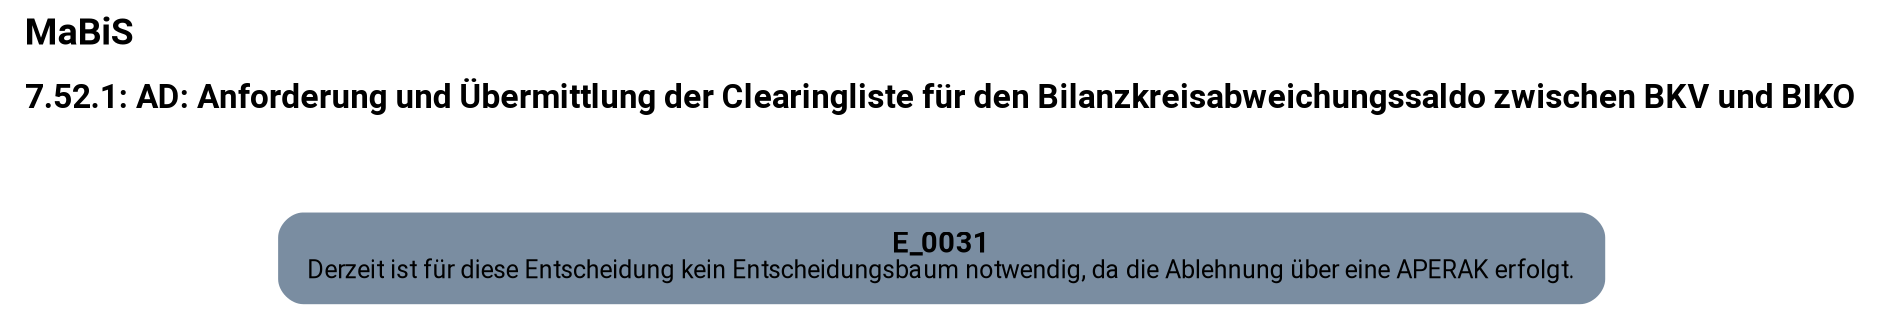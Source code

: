 digraph D {
    labelloc="t";
    label=<<B><FONT POINT-SIZE="18">MaBiS</FONT></B><BR align="left"/><BR/><B><FONT POINT-SIZE="16">7.52.1: AD: Anforderung und Übermittlung der Clearingliste für den Bilanzkreisabweichungssaldo zwischen BKV und BIKO</FONT></B><BR align="left"/><BR/><BR/><BR/>>;
    ratio="compress";
    concentrate=true;
    pack=true;
    rankdir=TB;
    packmode="array";
    size="20,20";
    "Empty" [margin="0.2,0.12", shape=box, style="filled,rounded", penwidth=0.0, fillcolor="#7a8da1", label=<<B>E_0031</B><BR align="center"/><FONT point-size="12">Derzeit ist für diese Entscheidung kein Entscheidungsbaum notwendig, da die Ablehnung über eine APERAK erfolgt.</FONT><BR align="center"/>>, fontname="Roboto, sans-serif"];


    bgcolor="transparent";
fontname="Roboto, sans-serif";
}